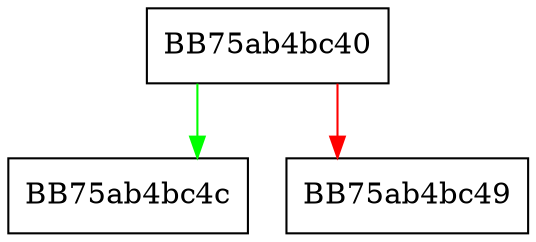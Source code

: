 digraph GetThreatsCount {
  node [shape="box"];
  graph [splines=ortho];
  BB75ab4bc40 -> BB75ab4bc4c [color="green"];
  BB75ab4bc40 -> BB75ab4bc49 [color="red"];
}